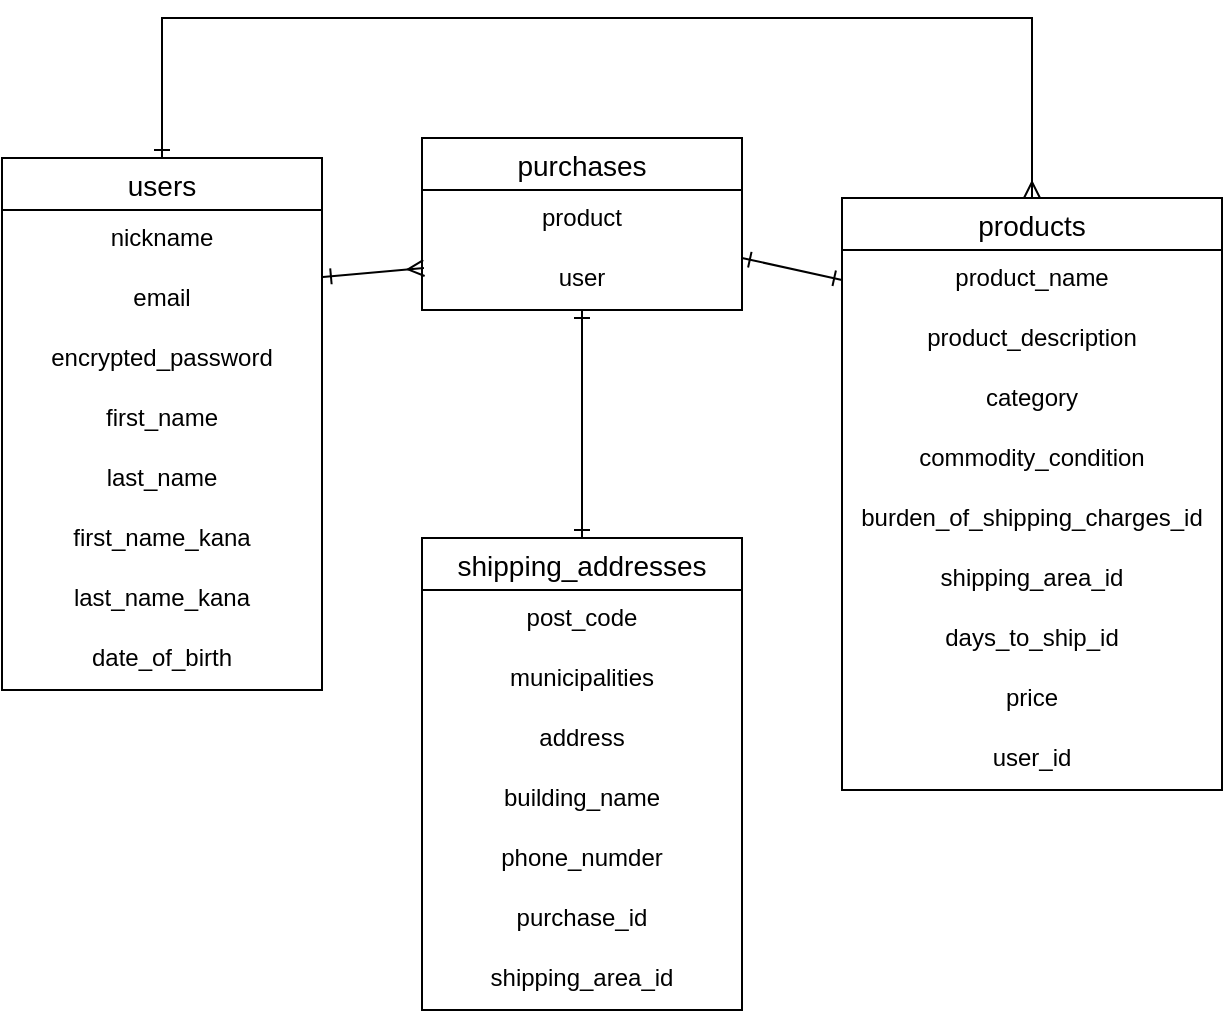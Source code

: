 <mxfile>
    <diagram id="ZTIvfL_P3Ebt9nE0mgvr" name="ページ1">
        <mxGraphModel dx="847" dy="555" grid="1" gridSize="10" guides="1" tooltips="1" connect="1" arrows="1" fold="1" page="1" pageScale="1" pageWidth="827" pageHeight="1169" math="0" shadow="0">
            <root>
                <mxCell id="0"/>
                <mxCell id="1" parent="0"/>
                <mxCell id="53" value="users" style="swimlane;fontStyle=0;childLayout=stackLayout;horizontal=1;startSize=26;horizontalStack=0;resizeParent=1;resizeParentMax=0;resizeLast=0;collapsible=1;marginBottom=0;align=center;fontSize=14;" parent="1" vertex="1">
                    <mxGeometry x="120" y="100" width="160" height="266" as="geometry">
                        <mxRectangle x="60" y="160" width="70" height="26" as="alternateBounds"/>
                    </mxGeometry>
                </mxCell>
                <mxCell id="54" value="nickname" style="text;strokeColor=none;fillColor=none;spacingLeft=4;spacingRight=4;overflow=hidden;rotatable=0;points=[[0,0.5],[1,0.5]];portConstraint=eastwest;fontSize=12;align=center;" parent="53" vertex="1">
                    <mxGeometry y="26" width="160" height="30" as="geometry"/>
                </mxCell>
                <mxCell id="55" value="email" style="text;strokeColor=none;fillColor=none;spacingLeft=4;spacingRight=4;overflow=hidden;rotatable=0;points=[[0,0.5],[1,0.5]];portConstraint=eastwest;fontSize=12;align=center;" parent="53" vertex="1">
                    <mxGeometry y="56" width="160" height="30" as="geometry"/>
                </mxCell>
                <mxCell id="57" value="encrypted_password" style="text;strokeColor=none;fillColor=none;spacingLeft=4;spacingRight=4;overflow=hidden;rotatable=0;points=[[0,0.5],[1,0.5]];portConstraint=eastwest;fontSize=12;align=center;" parent="53" vertex="1">
                    <mxGeometry y="86" width="160" height="30" as="geometry"/>
                </mxCell>
                <mxCell id="58" value="first_name" style="text;strokeColor=none;fillColor=none;spacingLeft=4;spacingRight=4;overflow=hidden;rotatable=0;points=[[0,0.5],[1,0.5]];portConstraint=eastwest;fontSize=12;align=center;" parent="53" vertex="1">
                    <mxGeometry y="116" width="160" height="30" as="geometry"/>
                </mxCell>
                <mxCell id="84" value="last_name" style="text;strokeColor=none;fillColor=none;spacingLeft=4;spacingRight=4;overflow=hidden;rotatable=0;points=[[0,0.5],[1,0.5]];portConstraint=eastwest;fontSize=12;align=center;" vertex="1" parent="53">
                    <mxGeometry y="146" width="160" height="30" as="geometry"/>
                </mxCell>
                <mxCell id="85" value="first_name_kana" style="text;strokeColor=none;fillColor=none;spacingLeft=4;spacingRight=4;overflow=hidden;rotatable=0;points=[[0,0.5],[1,0.5]];portConstraint=eastwest;fontSize=12;align=center;" vertex="1" parent="53">
                    <mxGeometry y="176" width="160" height="30" as="geometry"/>
                </mxCell>
                <mxCell id="59" value="last_name_kana" style="text;strokeColor=none;fillColor=none;spacingLeft=4;spacingRight=4;overflow=hidden;rotatable=0;points=[[0,0.5],[1,0.5]];portConstraint=eastwest;fontSize=12;align=center;" parent="53" vertex="1">
                    <mxGeometry y="206" width="160" height="30" as="geometry"/>
                </mxCell>
                <mxCell id="60" value="date_of_birth" style="text;strokeColor=none;fillColor=none;spacingLeft=4;spacingRight=4;overflow=hidden;rotatable=0;points=[[0,0.5],[1,0.5]];portConstraint=eastwest;fontSize=12;align=center;" parent="53" vertex="1">
                    <mxGeometry y="236" width="160" height="30" as="geometry"/>
                </mxCell>
                <mxCell id="61" value="products" style="swimlane;fontStyle=0;childLayout=stackLayout;horizontal=1;startSize=26;horizontalStack=0;resizeParent=1;resizeParentMax=0;resizeLast=0;collapsible=1;marginBottom=0;align=center;fontSize=14;" parent="1" vertex="1">
                    <mxGeometry x="540" y="120" width="190" height="296" as="geometry"/>
                </mxCell>
                <mxCell id="87" value="product_name" style="text;strokeColor=none;fillColor=none;spacingLeft=4;spacingRight=4;overflow=hidden;rotatable=0;points=[[0,0.5],[1,0.5]];portConstraint=eastwest;fontSize=12;align=center;" vertex="1" parent="61">
                    <mxGeometry y="26" width="190" height="30" as="geometry"/>
                </mxCell>
                <mxCell id="88" value="product_description" style="text;strokeColor=none;fillColor=none;spacingLeft=4;spacingRight=4;overflow=hidden;rotatable=0;points=[[0,0.5],[1,0.5]];portConstraint=eastwest;fontSize=12;align=center;" vertex="1" parent="61">
                    <mxGeometry y="56" width="190" height="30" as="geometry"/>
                </mxCell>
                <mxCell id="90" value="category" style="text;strokeColor=none;fillColor=none;spacingLeft=4;spacingRight=4;overflow=hidden;rotatable=0;points=[[0,0.5],[1,0.5]];portConstraint=eastwest;fontSize=12;align=center;" vertex="1" parent="61">
                    <mxGeometry y="86" width="190" height="30" as="geometry"/>
                </mxCell>
                <mxCell id="89" value="commodity_condition" style="text;strokeColor=none;fillColor=none;spacingLeft=4;spacingRight=4;overflow=hidden;rotatable=0;points=[[0,0.5],[1,0.5]];portConstraint=eastwest;fontSize=12;align=center;" vertex="1" parent="61">
                    <mxGeometry y="116" width="190" height="30" as="geometry"/>
                </mxCell>
                <mxCell id="62" value="burden_of_shipping_charges_id" style="text;strokeColor=none;fillColor=none;spacingLeft=4;spacingRight=4;overflow=hidden;rotatable=0;points=[[0,0.5],[1,0.5]];portConstraint=eastwest;fontSize=12;align=center;" parent="61" vertex="1">
                    <mxGeometry y="146" width="190" height="30" as="geometry"/>
                </mxCell>
                <mxCell id="63" value="shipping_area_id" style="text;strokeColor=none;fillColor=none;spacingLeft=4;spacingRight=4;overflow=hidden;rotatable=0;points=[[0,0.5],[1,0.5]];portConstraint=eastwest;fontSize=12;align=center;" parent="61" vertex="1">
                    <mxGeometry y="176" width="190" height="30" as="geometry"/>
                </mxCell>
                <mxCell id="64" value="days_to_ship_id" style="text;strokeColor=none;fillColor=none;spacingLeft=4;spacingRight=4;overflow=hidden;rotatable=0;points=[[0,0.5],[1,0.5]];portConstraint=eastwest;fontSize=12;align=center;" parent="61" vertex="1">
                    <mxGeometry y="206" width="190" height="30" as="geometry"/>
                </mxCell>
                <mxCell id="65" value="price" style="text;strokeColor=none;fillColor=none;spacingLeft=4;spacingRight=4;overflow=hidden;rotatable=0;points=[[0,0.5],[1,0.5]];portConstraint=eastwest;fontSize=12;align=center;" parent="61" vertex="1">
                    <mxGeometry y="236" width="190" height="30" as="geometry"/>
                </mxCell>
                <mxCell id="66" value="user_id" style="text;strokeColor=none;fillColor=none;spacingLeft=4;spacingRight=4;overflow=hidden;rotatable=0;points=[[0,0.5],[1,0.5]];portConstraint=eastwest;fontSize=12;align=center;" parent="61" vertex="1">
                    <mxGeometry y="266" width="190" height="30" as="geometry"/>
                </mxCell>
                <mxCell id="67" value="purchases" style="swimlane;fontStyle=0;childLayout=stackLayout;horizontal=1;startSize=26;horizontalStack=0;resizeParent=1;resizeParentMax=0;resizeLast=0;collapsible=1;marginBottom=0;align=center;fontSize=14;" parent="1" vertex="1">
                    <mxGeometry x="330" y="90" width="160" height="86" as="geometry"/>
                </mxCell>
                <mxCell id="69" value="product" style="text;strokeColor=none;fillColor=none;spacingLeft=4;spacingRight=4;overflow=hidden;rotatable=0;points=[[0,0.5],[1,0.5]];portConstraint=eastwest;fontSize=12;align=center;" parent="67" vertex="1">
                    <mxGeometry y="26" width="160" height="30" as="geometry"/>
                </mxCell>
                <mxCell id="70" value="user" style="text;strokeColor=none;fillColor=none;spacingLeft=4;spacingRight=4;overflow=hidden;rotatable=0;points=[[0,0.5],[1,0.5]];portConstraint=eastwest;fontSize=12;align=center;" parent="67" vertex="1">
                    <mxGeometry y="56" width="160" height="30" as="geometry"/>
                </mxCell>
                <mxCell id="71" style="edgeStyle=none;html=1;exitX=0.5;exitY=0;exitDx=0;exitDy=0;startArrow=ERone;startFill=0;endArrow=ERone;endFill=0;" parent="1" source="72" target="70" edge="1">
                    <mxGeometry relative="1" as="geometry"/>
                </mxCell>
                <mxCell id="72" value="shipping_addresses" style="swimlane;fontStyle=0;childLayout=stackLayout;horizontal=1;startSize=26;horizontalStack=0;resizeParent=1;resizeParentMax=0;resizeLast=0;collapsible=1;marginBottom=0;align=center;fontSize=14;" parent="1" vertex="1">
                    <mxGeometry x="330" y="290" width="160" height="236" as="geometry"/>
                </mxCell>
                <mxCell id="74" value="post_code" style="text;strokeColor=none;fillColor=none;spacingLeft=4;spacingRight=4;overflow=hidden;rotatable=0;points=[[0,0.5],[1,0.5]];portConstraint=eastwest;fontSize=12;align=center;" parent="72" vertex="1">
                    <mxGeometry y="26" width="160" height="30" as="geometry"/>
                </mxCell>
                <mxCell id="76" value="municipalities" style="text;strokeColor=none;fillColor=none;spacingLeft=4;spacingRight=4;overflow=hidden;rotatable=0;points=[[0,0.5],[1,0.5]];portConstraint=eastwest;fontSize=12;align=center;" parent="72" vertex="1">
                    <mxGeometry y="56" width="160" height="30" as="geometry"/>
                </mxCell>
                <mxCell id="77" value="address" style="text;strokeColor=none;fillColor=none;spacingLeft=4;spacingRight=4;overflow=hidden;rotatable=0;points=[[0,0.5],[1,0.5]];portConstraint=eastwest;fontSize=12;align=center;" parent="72" vertex="1">
                    <mxGeometry y="86" width="160" height="30" as="geometry"/>
                </mxCell>
                <mxCell id="78" value="building_name" style="text;strokeColor=none;fillColor=none;spacingLeft=4;spacingRight=4;overflow=hidden;rotatable=0;points=[[0,0.5],[1,0.5]];portConstraint=eastwest;fontSize=12;align=center;" parent="72" vertex="1">
                    <mxGeometry y="116" width="160" height="30" as="geometry"/>
                </mxCell>
                <mxCell id="79" value="phone_numder" style="text;strokeColor=none;fillColor=none;spacingLeft=4;spacingRight=4;overflow=hidden;rotatable=0;points=[[0,0.5],[1,0.5]];portConstraint=eastwest;fontSize=12;align=center;" parent="72" vertex="1">
                    <mxGeometry y="146" width="160" height="30" as="geometry"/>
                </mxCell>
                <mxCell id="75" value="purchase_id" style="text;strokeColor=none;fillColor=none;spacingLeft=4;spacingRight=4;overflow=hidden;rotatable=0;points=[[0,0.5],[1,0.5]];portConstraint=eastwest;fontSize=12;align=center;" parent="72" vertex="1">
                    <mxGeometry y="176" width="160" height="30" as="geometry"/>
                </mxCell>
                <mxCell id="91" value="shipping_area_id" style="text;strokeColor=none;fillColor=none;spacingLeft=4;spacingRight=4;overflow=hidden;rotatable=0;points=[[0,0.5],[1,0.5]];portConstraint=eastwest;fontSize=12;align=center;" vertex="1" parent="72">
                    <mxGeometry y="206" width="160" height="30" as="geometry"/>
                </mxCell>
                <mxCell id="80" style="edgeStyle=none;html=1;exitX=1.003;exitY=0.117;exitDx=0;exitDy=0;startArrow=ERone;startFill=0;endArrow=ERmany;endFill=0;entryX=0.006;entryY=0.3;entryDx=0;entryDy=0;exitPerimeter=0;entryPerimeter=0;" parent="1" source="55" target="70" edge="1">
                    <mxGeometry relative="1" as="geometry">
                        <mxPoint x="330" y="231" as="targetPoint"/>
                    </mxGeometry>
                </mxCell>
                <mxCell id="81" style="edgeStyle=none;html=1;exitX=1;exitY=0.133;exitDx=0;exitDy=0;entryX=0;entryY=0.5;entryDx=0;entryDy=0;startArrow=ERone;startFill=0;exitPerimeter=0;endArrow=ERone;endFill=0;" parent="1" source="70" edge="1">
                    <mxGeometry relative="1" as="geometry">
                        <mxPoint x="540" y="161" as="targetPoint"/>
                    </mxGeometry>
                </mxCell>
                <mxCell id="82" value="" style="endArrow=ERmany;html=1;targetPerimeterSpacing=0;rounded=0;exitX=0.5;exitY=0;exitDx=0;exitDy=0;entryX=0.5;entryY=0;entryDx=0;entryDy=0;startArrow=ERone;startFill=0;endFill=0;" parent="1" source="53" target="61" edge="1">
                    <mxGeometry relative="1" as="geometry">
                        <mxPoint x="130" y="50" as="sourcePoint"/>
                        <mxPoint x="680" y="50" as="targetPoint"/>
                        <Array as="points">
                            <mxPoint x="200" y="30"/>
                            <mxPoint x="410" y="30"/>
                            <mxPoint x="635" y="30"/>
                        </Array>
                    </mxGeometry>
                </mxCell>
            </root>
        </mxGraphModel>
    </diagram>
</mxfile>